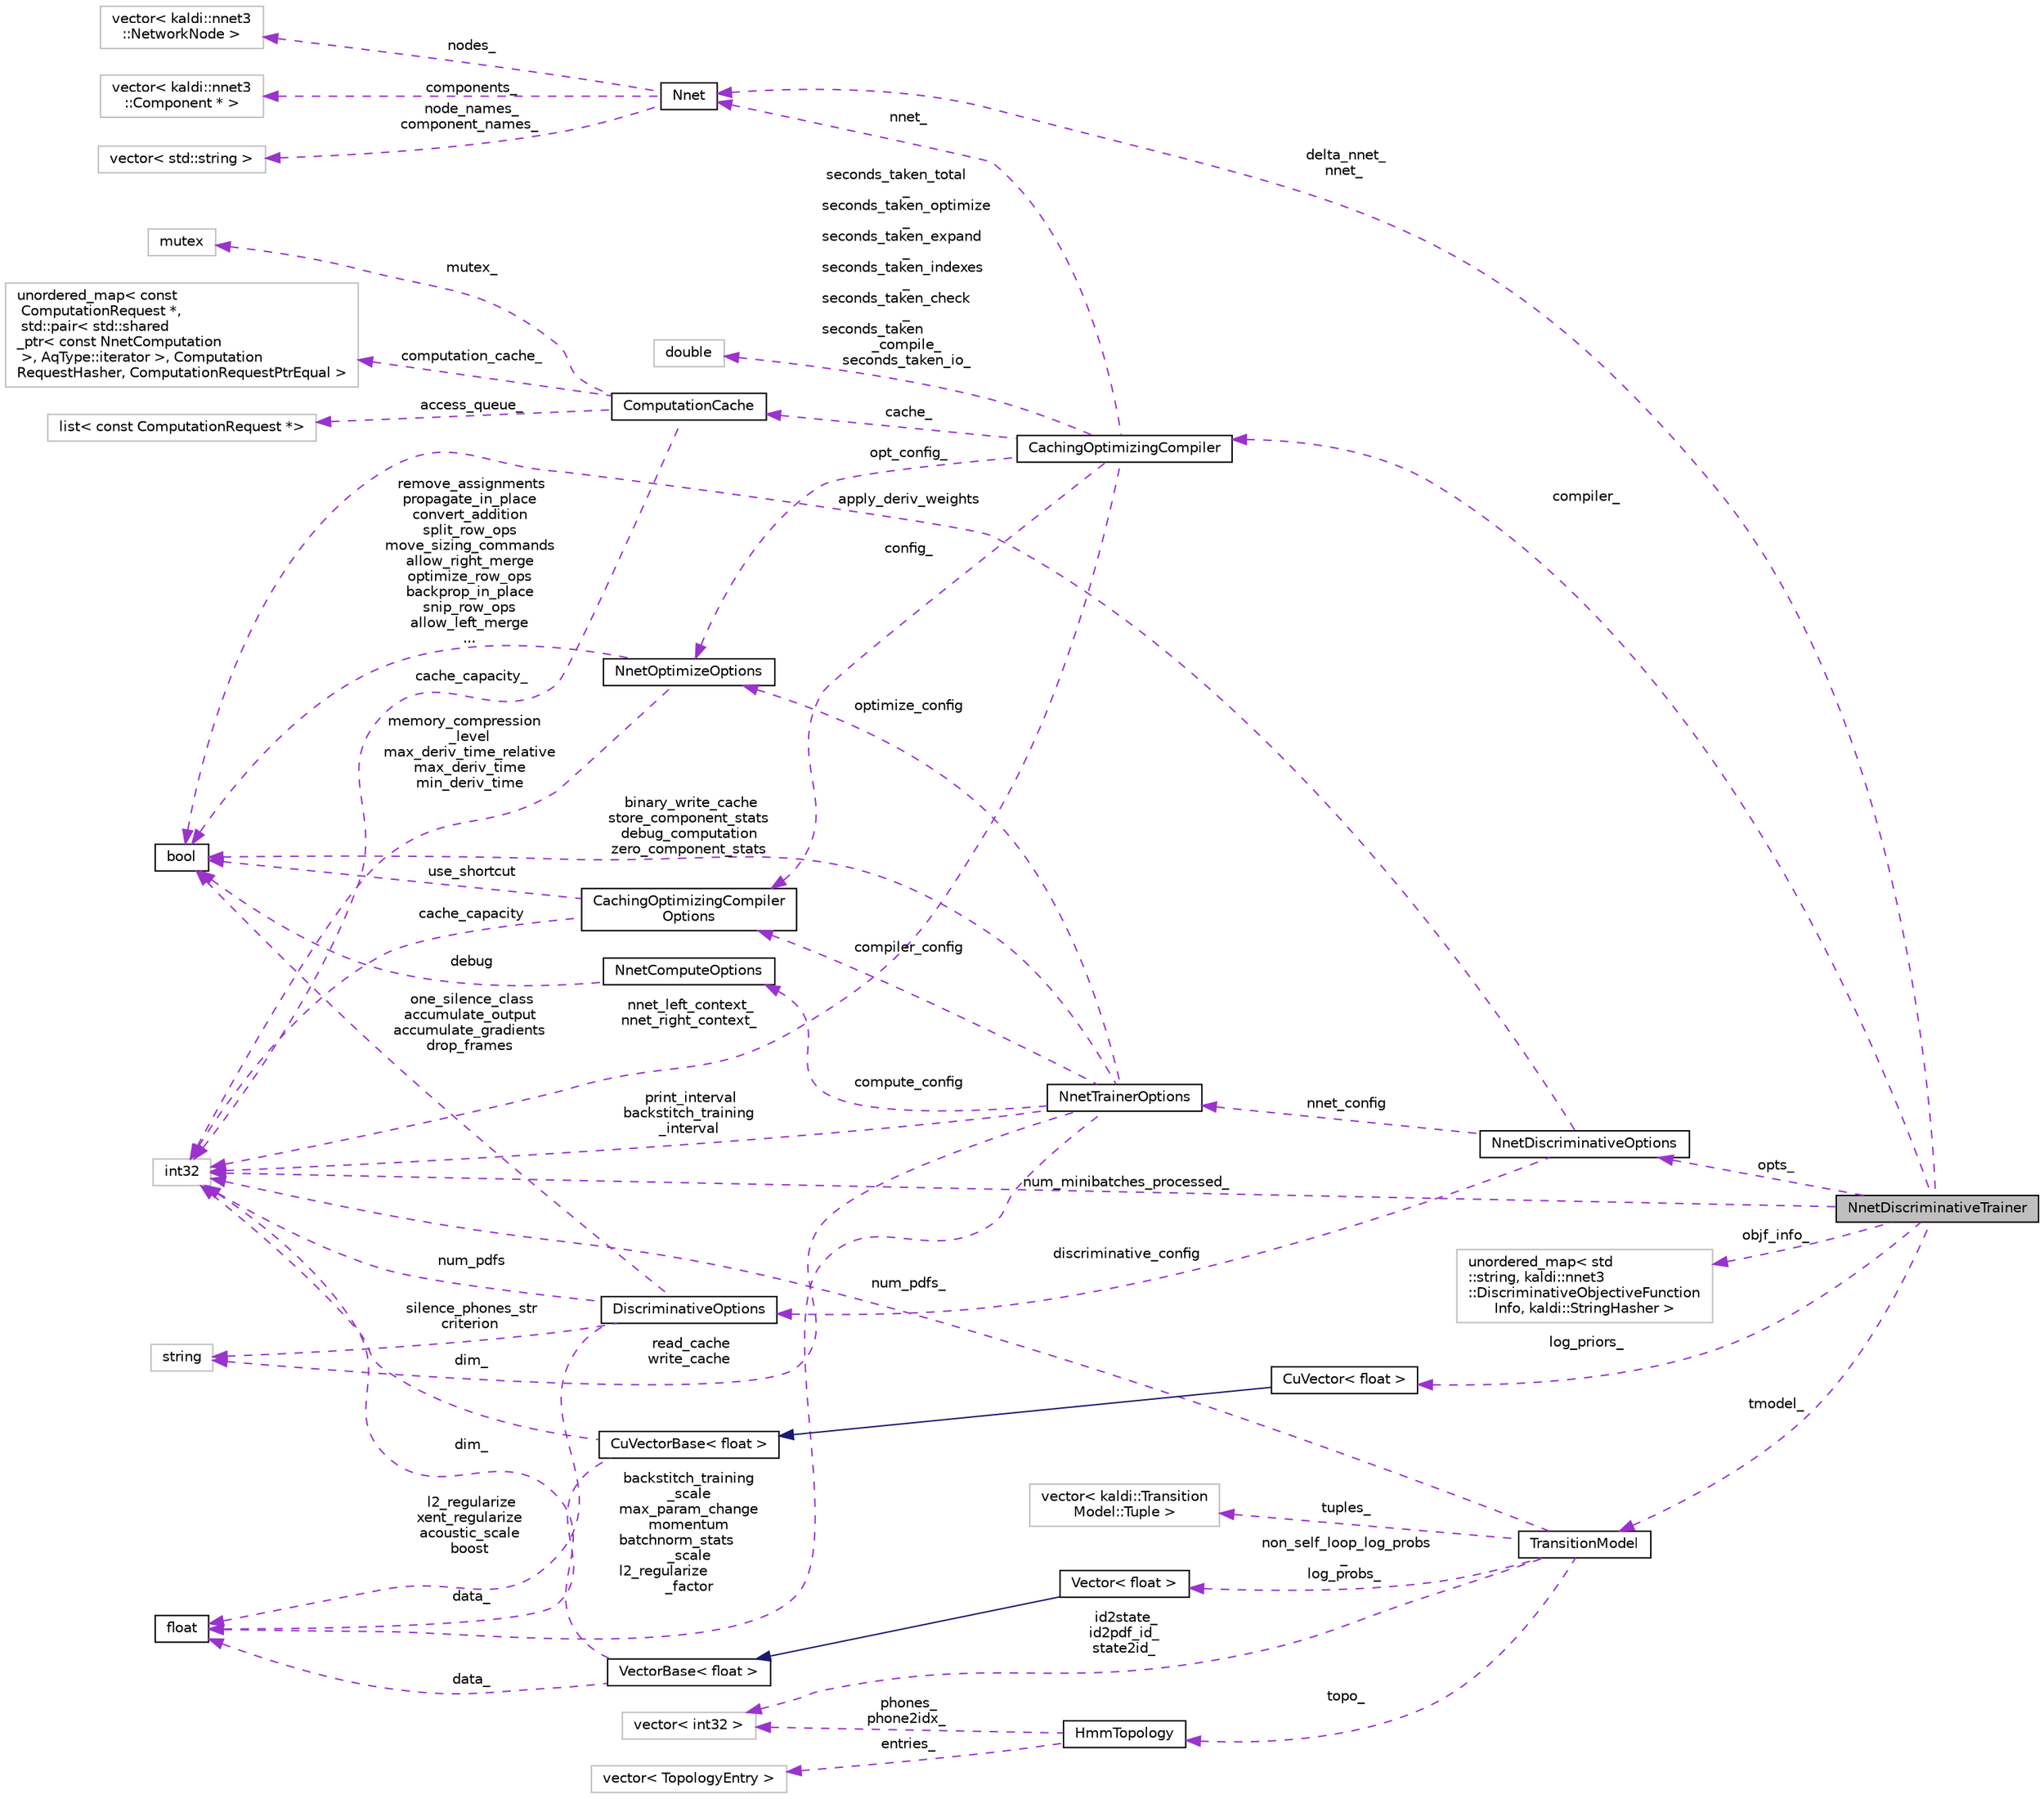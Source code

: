 digraph "NnetDiscriminativeTrainer"
{
  edge [fontname="Helvetica",fontsize="10",labelfontname="Helvetica",labelfontsize="10"];
  node [fontname="Helvetica",fontsize="10",shape=record];
  rankdir="LR";
  Node1 [label="NnetDiscriminativeTrainer",height=0.2,width=0.4,color="black", fillcolor="grey75", style="filled", fontcolor="black"];
  Node2 -> Node1 [dir="back",color="darkorchid3",fontsize="10",style="dashed",label=" compiler_" ,fontname="Helvetica"];
  Node2 [label="CachingOptimizingCompiler",height=0.2,width=0.4,color="black", fillcolor="white", style="filled",URL="$classkaldi_1_1nnet3_1_1CachingOptimizingCompiler.html",tooltip="This class enables you to do the compilation and optimization in one call, and also ensures that if t..."];
  Node3 -> Node2 [dir="back",color="darkorchid3",fontsize="10",style="dashed",label=" seconds_taken_total\l_\nseconds_taken_optimize\l_\nseconds_taken_expand\l_\nseconds_taken_indexes\l_\nseconds_taken_check\l_\nseconds_taken\l_compile_\nseconds_taken_io_" ,fontname="Helvetica"];
  Node3 [label="double",height=0.2,width=0.4,color="grey75", fillcolor="white", style="filled"];
  Node4 -> Node2 [dir="back",color="darkorchid3",fontsize="10",style="dashed",label=" cache_" ,fontname="Helvetica"];
  Node4 [label="ComputationCache",height=0.2,width=0.4,color="black", fillcolor="white", style="filled",URL="$classkaldi_1_1nnet3_1_1ComputationCache.html",tooltip="Class ComputationCache is used inside class CachingOptimizingCompiler to cache previously computed co..."];
  Node5 -> Node4 [dir="back",color="darkorchid3",fontsize="10",style="dashed",label=" mutex_" ,fontname="Helvetica"];
  Node5 [label="mutex",height=0.2,width=0.4,color="grey75", fillcolor="white", style="filled"];
  Node6 -> Node4 [dir="back",color="darkorchid3",fontsize="10",style="dashed",label=" computation_cache_" ,fontname="Helvetica"];
  Node6 [label="unordered_map\< const\l ComputationRequest *,\l std::pair\< std::shared\l_ptr\< const NnetComputation\l \>, AqType::iterator \>, Computation\lRequestHasher, ComputationRequestPtrEqual \>",height=0.2,width=0.4,color="grey75", fillcolor="white", style="filled"];
  Node7 -> Node4 [dir="back",color="darkorchid3",fontsize="10",style="dashed",label=" access_queue_" ,fontname="Helvetica"];
  Node7 [label="list\< const ComputationRequest *\>",height=0.2,width=0.4,color="grey75", fillcolor="white", style="filled"];
  Node8 -> Node4 [dir="back",color="darkorchid3",fontsize="10",style="dashed",label=" cache_capacity_" ,fontname="Helvetica"];
  Node8 [label="int32",height=0.2,width=0.4,color="grey75", fillcolor="white", style="filled"];
  Node9 -> Node2 [dir="back",color="darkorchid3",fontsize="10",style="dashed",label=" config_" ,fontname="Helvetica"];
  Node9 [label="CachingOptimizingCompiler\lOptions",height=0.2,width=0.4,color="black", fillcolor="white", style="filled",URL="$structkaldi_1_1nnet3_1_1CachingOptimizingCompilerOptions.html"];
  Node10 -> Node9 [dir="back",color="darkorchid3",fontsize="10",style="dashed",label=" use_shortcut" ,fontname="Helvetica"];
  Node10 [label="bool",height=0.2,width=0.4,color="black", fillcolor="white", style="filled",URL="$classbool.html"];
  Node8 -> Node9 [dir="back",color="darkorchid3",fontsize="10",style="dashed",label=" cache_capacity" ,fontname="Helvetica"];
  Node11 -> Node2 [dir="back",color="darkorchid3",fontsize="10",style="dashed",label=" opt_config_" ,fontname="Helvetica"];
  Node11 [label="NnetOptimizeOptions",height=0.2,width=0.4,color="black", fillcolor="white", style="filled",URL="$structkaldi_1_1nnet3_1_1NnetOptimizeOptions.html"];
  Node10 -> Node11 [dir="back",color="darkorchid3",fontsize="10",style="dashed",label=" remove_assignments\npropagate_in_place\nconvert_addition\nsplit_row_ops\nmove_sizing_commands\nallow_right_merge\noptimize_row_ops\nbackprop_in_place\nsnip_row_ops\nallow_left_merge\n..." ,fontname="Helvetica"];
  Node8 -> Node11 [dir="back",color="darkorchid3",fontsize="10",style="dashed",label=" memory_compression\l_level\nmax_deriv_time_relative\nmax_deriv_time\nmin_deriv_time" ,fontname="Helvetica"];
  Node12 -> Node2 [dir="back",color="darkorchid3",fontsize="10",style="dashed",label=" nnet_" ,fontname="Helvetica"];
  Node12 [label="Nnet",height=0.2,width=0.4,color="black", fillcolor="white", style="filled",URL="$classkaldi_1_1nnet3_1_1Nnet.html"];
  Node13 -> Node12 [dir="back",color="darkorchid3",fontsize="10",style="dashed",label=" node_names_\ncomponent_names_" ,fontname="Helvetica"];
  Node13 [label="vector\< std::string \>",height=0.2,width=0.4,color="grey75", fillcolor="white", style="filled"];
  Node14 -> Node12 [dir="back",color="darkorchid3",fontsize="10",style="dashed",label=" nodes_" ,fontname="Helvetica"];
  Node14 [label="vector\< kaldi::nnet3\l::NetworkNode \>",height=0.2,width=0.4,color="grey75", fillcolor="white", style="filled"];
  Node15 -> Node12 [dir="back",color="darkorchid3",fontsize="10",style="dashed",label=" components_" ,fontname="Helvetica"];
  Node15 [label="vector\< kaldi::nnet3\l::Component * \>",height=0.2,width=0.4,color="grey75", fillcolor="white", style="filled"];
  Node8 -> Node2 [dir="back",color="darkorchid3",fontsize="10",style="dashed",label=" nnet_left_context_\nnnet_right_context_" ,fontname="Helvetica"];
  Node16 -> Node1 [dir="back",color="darkorchid3",fontsize="10",style="dashed",label=" opts_" ,fontname="Helvetica"];
  Node16 [label="NnetDiscriminativeOptions",height=0.2,width=0.4,color="black", fillcolor="white", style="filled",URL="$structkaldi_1_1nnet3_1_1NnetDiscriminativeOptions.html"];
  Node17 -> Node16 [dir="back",color="darkorchid3",fontsize="10",style="dashed",label=" discriminative_config" ,fontname="Helvetica"];
  Node17 [label="DiscriminativeOptions",height=0.2,width=0.4,color="black", fillcolor="white", style="filled",URL="$structkaldi_1_1discriminative_1_1DiscriminativeOptions.html"];
  Node18 -> Node17 [dir="back",color="darkorchid3",fontsize="10",style="dashed",label=" l2_regularize\nxent_regularize\nacoustic_scale\nboost" ,fontname="Helvetica"];
  Node18 [label="float",height=0.2,width=0.4,color="black", fillcolor="white", style="filled",URL="$classfloat.html"];
  Node10 -> Node17 [dir="back",color="darkorchid3",fontsize="10",style="dashed",label=" one_silence_class\naccumulate_output\naccumulate_gradients\ndrop_frames" ,fontname="Helvetica"];
  Node19 -> Node17 [dir="back",color="darkorchid3",fontsize="10",style="dashed",label=" silence_phones_str\ncriterion" ,fontname="Helvetica"];
  Node19 [label="string",height=0.2,width=0.4,color="grey75", fillcolor="white", style="filled"];
  Node8 -> Node17 [dir="back",color="darkorchid3",fontsize="10",style="dashed",label=" num_pdfs" ,fontname="Helvetica"];
  Node20 -> Node16 [dir="back",color="darkorchid3",fontsize="10",style="dashed",label=" nnet_config" ,fontname="Helvetica"];
  Node20 [label="NnetTrainerOptions",height=0.2,width=0.4,color="black", fillcolor="white", style="filled",URL="$structkaldi_1_1nnet3_1_1NnetTrainerOptions.html"];
  Node21 -> Node20 [dir="back",color="darkorchid3",fontsize="10",style="dashed",label=" compute_config" ,fontname="Helvetica"];
  Node21 [label="NnetComputeOptions",height=0.2,width=0.4,color="black", fillcolor="white", style="filled",URL="$structkaldi_1_1nnet3_1_1NnetComputeOptions.html"];
  Node10 -> Node21 [dir="back",color="darkorchid3",fontsize="10",style="dashed",label=" debug" ,fontname="Helvetica"];
  Node18 -> Node20 [dir="back",color="darkorchid3",fontsize="10",style="dashed",label=" backstitch_training\l_scale\nmax_param_change\nmomentum\nbatchnorm_stats\l_scale\nl2_regularize\l_factor" ,fontname="Helvetica"];
  Node19 -> Node20 [dir="back",color="darkorchid3",fontsize="10",style="dashed",label=" read_cache\nwrite_cache" ,fontname="Helvetica"];
  Node10 -> Node20 [dir="back",color="darkorchid3",fontsize="10",style="dashed",label=" binary_write_cache\nstore_component_stats\ndebug_computation\nzero_component_stats" ,fontname="Helvetica"];
  Node9 -> Node20 [dir="back",color="darkorchid3",fontsize="10",style="dashed",label=" compiler_config" ,fontname="Helvetica"];
  Node11 -> Node20 [dir="back",color="darkorchid3",fontsize="10",style="dashed",label=" optimize_config" ,fontname="Helvetica"];
  Node8 -> Node20 [dir="back",color="darkorchid3",fontsize="10",style="dashed",label=" print_interval\nbackstitch_training\l_interval" ,fontname="Helvetica"];
  Node10 -> Node16 [dir="back",color="darkorchid3",fontsize="10",style="dashed",label=" apply_deriv_weights" ,fontname="Helvetica"];
  Node22 -> Node1 [dir="back",color="darkorchid3",fontsize="10",style="dashed",label=" objf_info_" ,fontname="Helvetica"];
  Node22 [label="unordered_map\< std\l::string, kaldi::nnet3\l::DiscriminativeObjectiveFunction\lInfo, kaldi::StringHasher \>",height=0.2,width=0.4,color="grey75", fillcolor="white", style="filled"];
  Node12 -> Node1 [dir="back",color="darkorchid3",fontsize="10",style="dashed",label=" delta_nnet_\nnnet_" ,fontname="Helvetica"];
  Node8 -> Node1 [dir="back",color="darkorchid3",fontsize="10",style="dashed",label=" num_minibatches_processed_" ,fontname="Helvetica"];
  Node23 -> Node1 [dir="back",color="darkorchid3",fontsize="10",style="dashed",label=" log_priors_" ,fontname="Helvetica"];
  Node23 [label="CuVector\< float \>",height=0.2,width=0.4,color="black", fillcolor="white", style="filled",URL="$classkaldi_1_1CuVector.html"];
  Node24 -> Node23 [dir="back",color="midnightblue",fontsize="10",style="solid",fontname="Helvetica"];
  Node24 [label="CuVectorBase\< float \>",height=0.2,width=0.4,color="black", fillcolor="white", style="filled",URL="$classkaldi_1_1CuVectorBase.html"];
  Node18 -> Node24 [dir="back",color="darkorchid3",fontsize="10",style="dashed",label=" data_" ,fontname="Helvetica"];
  Node8 -> Node24 [dir="back",color="darkorchid3",fontsize="10",style="dashed",label=" dim_" ,fontname="Helvetica"];
  Node25 -> Node1 [dir="back",color="darkorchid3",fontsize="10",style="dashed",label=" tmodel_" ,fontname="Helvetica"];
  Node25 [label="TransitionModel",height=0.2,width=0.4,color="black", fillcolor="white", style="filled",URL="$classkaldi_1_1TransitionModel.html"];
  Node26 -> Node25 [dir="back",color="darkorchid3",fontsize="10",style="dashed",label=" topo_" ,fontname="Helvetica"];
  Node26 [label="HmmTopology",height=0.2,width=0.4,color="black", fillcolor="white", style="filled",URL="$classkaldi_1_1HmmTopology.html",tooltip="A class for storing topology information for phones. "];
  Node27 -> Node26 [dir="back",color="darkorchid3",fontsize="10",style="dashed",label=" phones_\nphone2idx_" ,fontname="Helvetica"];
  Node27 [label="vector\< int32 \>",height=0.2,width=0.4,color="grey75", fillcolor="white", style="filled"];
  Node28 -> Node26 [dir="back",color="darkorchid3",fontsize="10",style="dashed",label=" entries_" ,fontname="Helvetica"];
  Node28 [label="vector\< TopologyEntry \>",height=0.2,width=0.4,color="grey75", fillcolor="white", style="filled"];
  Node27 -> Node25 [dir="back",color="darkorchid3",fontsize="10",style="dashed",label=" id2state_\nid2pdf_id_\nstate2id_" ,fontname="Helvetica"];
  Node29 -> Node25 [dir="back",color="darkorchid3",fontsize="10",style="dashed",label=" tuples_" ,fontname="Helvetica"];
  Node29 [label="vector\< kaldi::Transition\lModel::Tuple \>",height=0.2,width=0.4,color="grey75", fillcolor="white", style="filled"];
  Node30 -> Node25 [dir="back",color="darkorchid3",fontsize="10",style="dashed",label=" non_self_loop_log_probs\l_\nlog_probs_" ,fontname="Helvetica"];
  Node30 [label="Vector\< float \>",height=0.2,width=0.4,color="black", fillcolor="white", style="filled",URL="$classkaldi_1_1Vector.html"];
  Node31 -> Node30 [dir="back",color="midnightblue",fontsize="10",style="solid",fontname="Helvetica"];
  Node31 [label="VectorBase\< float \>",height=0.2,width=0.4,color="black", fillcolor="white", style="filled",URL="$classkaldi_1_1VectorBase.html"];
  Node18 -> Node31 [dir="back",color="darkorchid3",fontsize="10",style="dashed",label=" data_" ,fontname="Helvetica"];
  Node8 -> Node31 [dir="back",color="darkorchid3",fontsize="10",style="dashed",label=" dim_" ,fontname="Helvetica"];
  Node8 -> Node25 [dir="back",color="darkorchid3",fontsize="10",style="dashed",label=" num_pdfs_" ,fontname="Helvetica"];
}
